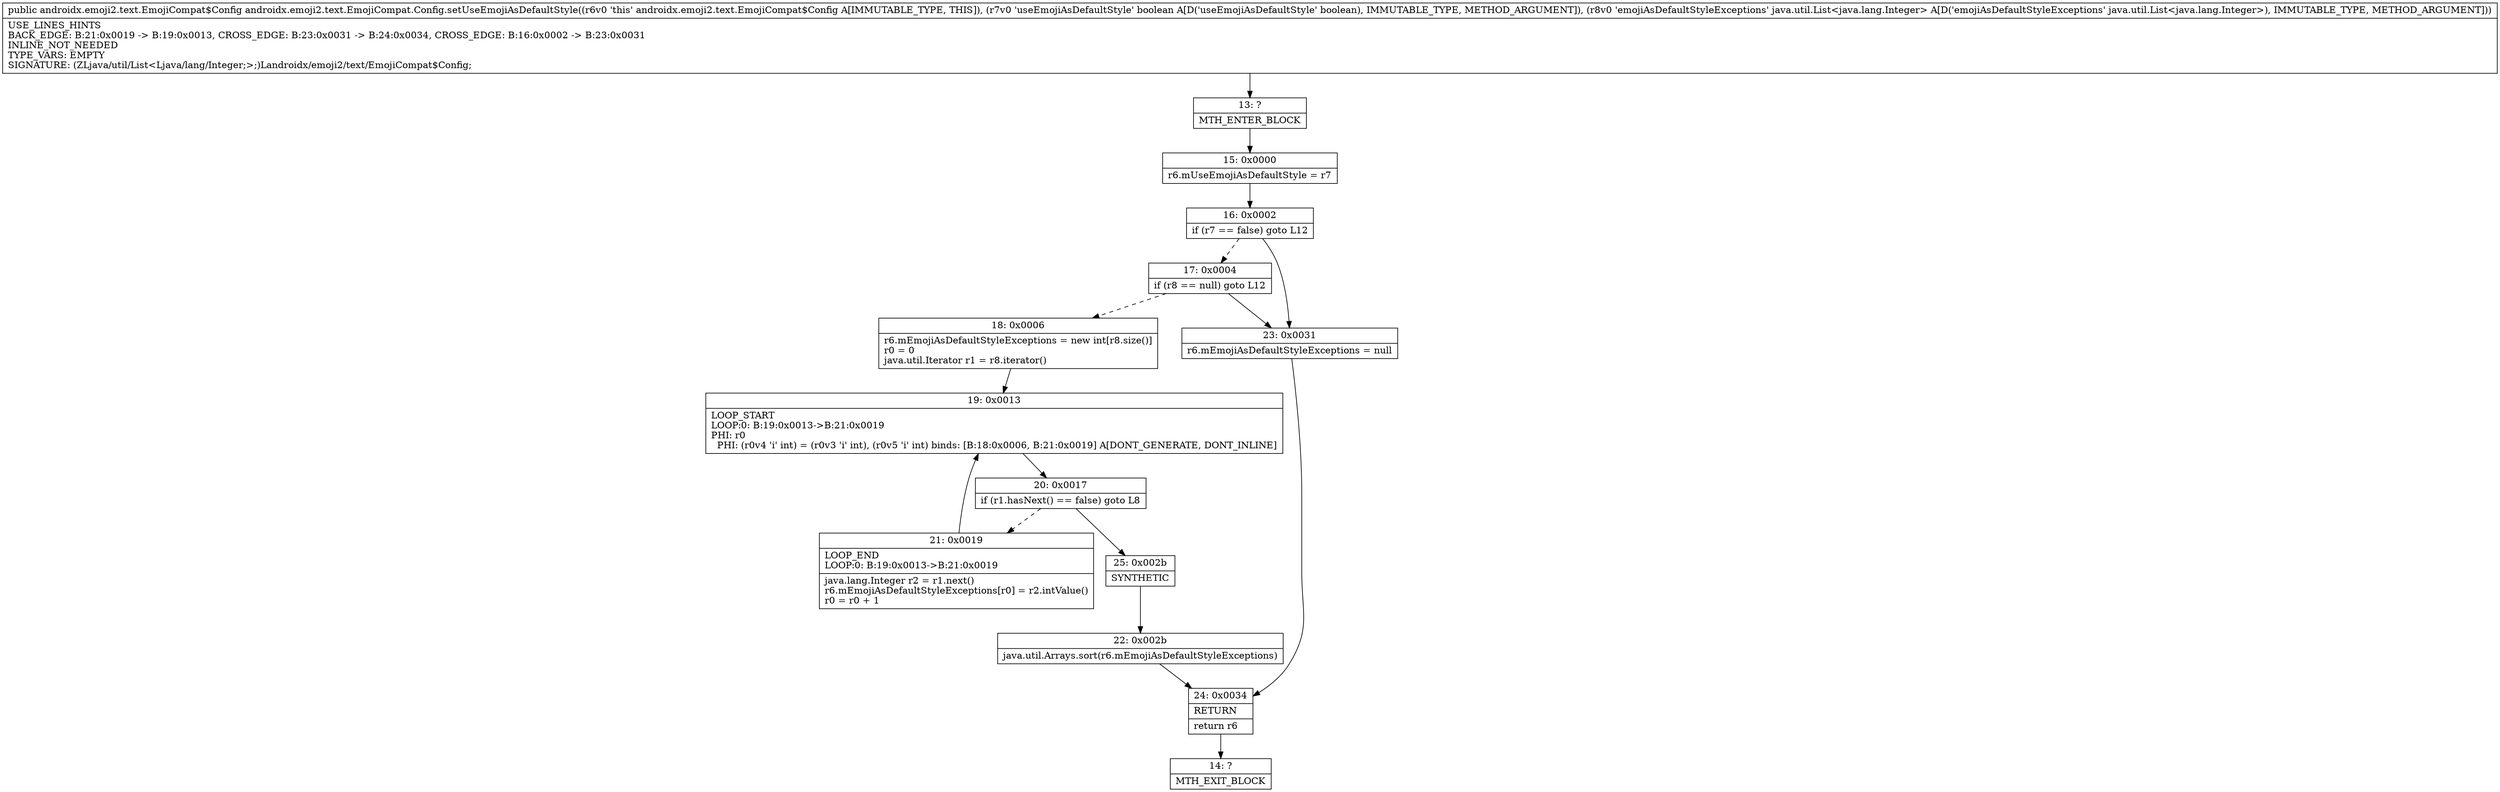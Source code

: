 digraph "CFG forandroidx.emoji2.text.EmojiCompat.Config.setUseEmojiAsDefaultStyle(ZLjava\/util\/List;)Landroidx\/emoji2\/text\/EmojiCompat$Config;" {
Node_13 [shape=record,label="{13\:\ ?|MTH_ENTER_BLOCK\l}"];
Node_15 [shape=record,label="{15\:\ 0x0000|r6.mUseEmojiAsDefaultStyle = r7\l}"];
Node_16 [shape=record,label="{16\:\ 0x0002|if (r7 == false) goto L12\l}"];
Node_17 [shape=record,label="{17\:\ 0x0004|if (r8 == null) goto L12\l}"];
Node_18 [shape=record,label="{18\:\ 0x0006|r6.mEmojiAsDefaultStyleExceptions = new int[r8.size()]\lr0 = 0\ljava.util.Iterator r1 = r8.iterator()\l}"];
Node_19 [shape=record,label="{19\:\ 0x0013|LOOP_START\lLOOP:0: B:19:0x0013\-\>B:21:0x0019\lPHI: r0 \l  PHI: (r0v4 'i' int) = (r0v3 'i' int), (r0v5 'i' int) binds: [B:18:0x0006, B:21:0x0019] A[DONT_GENERATE, DONT_INLINE]\l}"];
Node_20 [shape=record,label="{20\:\ 0x0017|if (r1.hasNext() == false) goto L8\l}"];
Node_21 [shape=record,label="{21\:\ 0x0019|LOOP_END\lLOOP:0: B:19:0x0013\-\>B:21:0x0019\l|java.lang.Integer r2 = r1.next()\lr6.mEmojiAsDefaultStyleExceptions[r0] = r2.intValue()\lr0 = r0 + 1\l}"];
Node_25 [shape=record,label="{25\:\ 0x002b|SYNTHETIC\l}"];
Node_22 [shape=record,label="{22\:\ 0x002b|java.util.Arrays.sort(r6.mEmojiAsDefaultStyleExceptions)\l}"];
Node_24 [shape=record,label="{24\:\ 0x0034|RETURN\l|return r6\l}"];
Node_14 [shape=record,label="{14\:\ ?|MTH_EXIT_BLOCK\l}"];
Node_23 [shape=record,label="{23\:\ 0x0031|r6.mEmojiAsDefaultStyleExceptions = null\l}"];
MethodNode[shape=record,label="{public androidx.emoji2.text.EmojiCompat$Config androidx.emoji2.text.EmojiCompat.Config.setUseEmojiAsDefaultStyle((r6v0 'this' androidx.emoji2.text.EmojiCompat$Config A[IMMUTABLE_TYPE, THIS]), (r7v0 'useEmojiAsDefaultStyle' boolean A[D('useEmojiAsDefaultStyle' boolean), IMMUTABLE_TYPE, METHOD_ARGUMENT]), (r8v0 'emojiAsDefaultStyleExceptions' java.util.List\<java.lang.Integer\> A[D('emojiAsDefaultStyleExceptions' java.util.List\<java.lang.Integer\>), IMMUTABLE_TYPE, METHOD_ARGUMENT]))  | USE_LINES_HINTS\lBACK_EDGE: B:21:0x0019 \-\> B:19:0x0013, CROSS_EDGE: B:23:0x0031 \-\> B:24:0x0034, CROSS_EDGE: B:16:0x0002 \-\> B:23:0x0031\lINLINE_NOT_NEEDED\lTYPE_VARS: EMPTY\lSIGNATURE: (ZLjava\/util\/List\<Ljava\/lang\/Integer;\>;)Landroidx\/emoji2\/text\/EmojiCompat$Config;\l}"];
MethodNode -> Node_13;Node_13 -> Node_15;
Node_15 -> Node_16;
Node_16 -> Node_17[style=dashed];
Node_16 -> Node_23;
Node_17 -> Node_18[style=dashed];
Node_17 -> Node_23;
Node_18 -> Node_19;
Node_19 -> Node_20;
Node_20 -> Node_21[style=dashed];
Node_20 -> Node_25;
Node_21 -> Node_19;
Node_25 -> Node_22;
Node_22 -> Node_24;
Node_24 -> Node_14;
Node_23 -> Node_24;
}

